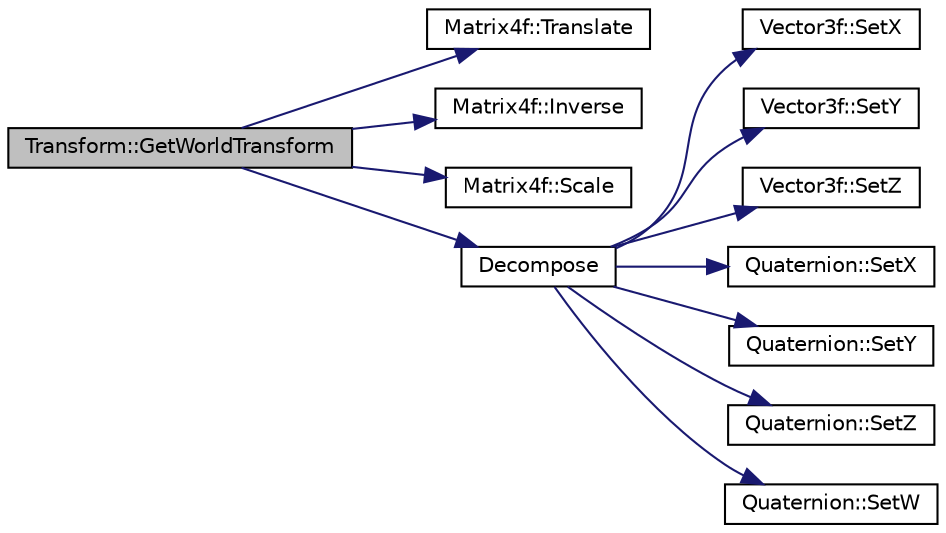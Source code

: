 digraph "Transform::GetWorldTransform"
{
 // LATEX_PDF_SIZE
  edge [fontname="Helvetica",fontsize="10",labelfontname="Helvetica",labelfontsize="10"];
  node [fontname="Helvetica",fontsize="10",shape=record];
  rankdir="LR";
  Node152 [label="Transform::GetWorldTransform",height=0.2,width=0.4,color="black", fillcolor="grey75", style="filled", fontcolor="black",tooltip="Gets this transform's absolute value in world space based on all its parents."];
  Node152 -> Node153 [color="midnightblue",fontsize="10",style="solid",fontname="Helvetica"];
  Node153 [label="Matrix4f::Translate",height=0.2,width=0.4,color="black", fillcolor="white", style="filled",URL="$class_matrix4f.html#a7f24e90f377fa263ff85116aad8f25bb",tooltip=" "];
  Node152 -> Node154 [color="midnightblue",fontsize="10",style="solid",fontname="Helvetica"];
  Node154 [label="Matrix4f::Inverse",height=0.2,width=0.4,color="black", fillcolor="white", style="filled",URL="$class_matrix4f.html#aa09d69518dac4d550ad479961ec19f73",tooltip=" "];
  Node152 -> Node155 [color="midnightblue",fontsize="10",style="solid",fontname="Helvetica"];
  Node155 [label="Matrix4f::Scale",height=0.2,width=0.4,color="black", fillcolor="white", style="filled",URL="$class_matrix4f.html#a71cb5e4de86d71bf51c079ad8acbf229",tooltip=" "];
  Node152 -> Node156 [color="midnightblue",fontsize="10",style="solid",fontname="Helvetica"];
  Node156 [label="Decompose",height=0.2,width=0.4,color="black", fillcolor="white", style="filled",URL="$_misc_math_8cpp.html#a5333ad52717a28c5234329908023c296",tooltip=" "];
  Node156 -> Node157 [color="midnightblue",fontsize="10",style="solid",fontname="Helvetica"];
  Node157 [label="Vector3f::SetX",height=0.2,width=0.4,color="black", fillcolor="white", style="filled",URL="$class_vector3f.html#aaa6791fa256647707bcf41017f498bcf",tooltip="x value mutator"];
  Node156 -> Node158 [color="midnightblue",fontsize="10",style="solid",fontname="Helvetica"];
  Node158 [label="Vector3f::SetY",height=0.2,width=0.4,color="black", fillcolor="white", style="filled",URL="$class_vector3f.html#a260bcd7eb6bebb43f79a29421d254f2b",tooltip="y value mutator"];
  Node156 -> Node159 [color="midnightblue",fontsize="10",style="solid",fontname="Helvetica"];
  Node159 [label="Vector3f::SetZ",height=0.2,width=0.4,color="black", fillcolor="white", style="filled",URL="$class_vector3f.html#afb24d616af2e75cce9af632c870141ac",tooltip="z value mutator"];
  Node156 -> Node160 [color="midnightblue",fontsize="10",style="solid",fontname="Helvetica"];
  Node160 [label="Quaternion::SetX",height=0.2,width=0.4,color="black", fillcolor="white", style="filled",URL="$class_quaternion.html#a1bfc1782be552d9163706f772faab415",tooltip="x value mutator"];
  Node156 -> Node161 [color="midnightblue",fontsize="10",style="solid",fontname="Helvetica"];
  Node161 [label="Quaternion::SetY",height=0.2,width=0.4,color="black", fillcolor="white", style="filled",URL="$class_quaternion.html#a7bb167a496e76cd5dfeeff68cd22c143",tooltip="y value mutator"];
  Node156 -> Node162 [color="midnightblue",fontsize="10",style="solid",fontname="Helvetica"];
  Node162 [label="Quaternion::SetZ",height=0.2,width=0.4,color="black", fillcolor="white", style="filled",URL="$class_quaternion.html#a68030fa2014f3d281ac8116722954661",tooltip="z value mutator"];
  Node156 -> Node163 [color="midnightblue",fontsize="10",style="solid",fontname="Helvetica"];
  Node163 [label="Quaternion::SetW",height=0.2,width=0.4,color="black", fillcolor="white", style="filled",URL="$class_quaternion.html#a1ebf115669b6eea34055c9ceabbab3c7",tooltip="w value mutator"];
}
